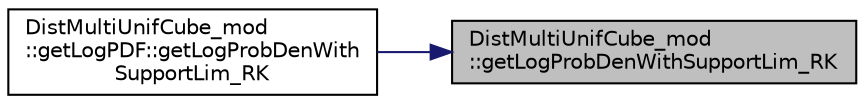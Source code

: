 digraph "DistMultiUnifCube_mod::getLogProbDenWithSupportLim_RK"
{
 // LATEX_PDF_SIZE
  edge [fontname="Helvetica",fontsize="10",labelfontname="Helvetica",labelfontsize="10"];
  node [fontname="Helvetica",fontsize="10",shape=record];
  rankdir="RL";
  Node1 [label="DistMultiUnifCube_mod\l::getLogProbDenWithSupportLim_RK",height=0.2,width=0.4,color="black", fillcolor="grey75", style="filled", fontcolor="black",tooltip="Return the probability density function of the Multivariate Uniform distribution whose support limits..."];
  Node1 -> Node2 [dir="back",color="midnightblue",fontsize="10",style="solid",fontname="Helvetica"];
  Node2 [label="DistMultiUnifCube_mod\l::getLogPDF::getLogProbDenWith\lSupportLim_RK",height=0.2,width=0.4,color="black", fillcolor="white", style="filled",URL="$interfaceDistMultiUnifCube__mod_1_1getLogPDF.html#a354b244b14a27b8a354c9737a9849ecb",tooltip="Return the probability density function of the Multivariate Uniform distribution whose support limits..."];
}
